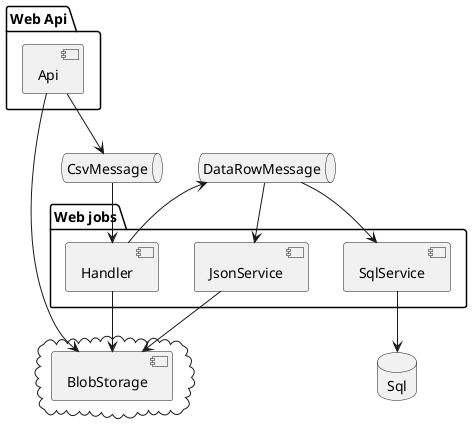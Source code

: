 @startuml "Components"

package "Web Api" {
    [Api]
}

cloud {
   [BlobStorage]
}

package "Web jobs" {
    [Handler]
    [JsonService]
    [SqlService]
}

database Sql

queue CsvMessage
queue DataRowMessage

[Api]-->[BlobStorage]
[Api]-->CsvMessage
CsvMessage-->[Handler]
[Handler]->[BlobStorage]
[Handler]-->DataRowMessage
DataRowMessage-->[JsonService]
DataRowMessage-->[SqlService]
[JsonService]-->[BlobStorage]
[SqlService]-->Sql

@enduml